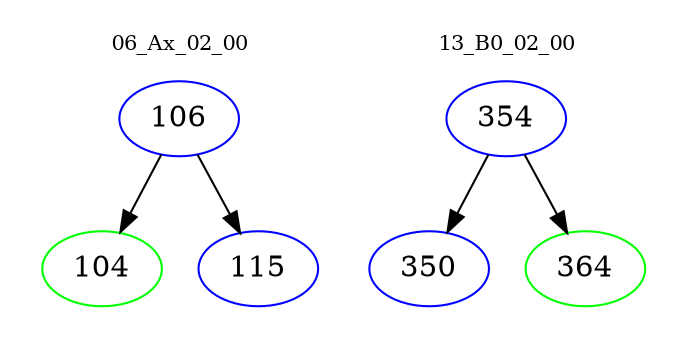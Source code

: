 digraph{
subgraph cluster_0 {
color = white
label = "06_Ax_02_00";
fontsize=10;
T0_106 [label="106", color="blue"]
T0_106 -> T0_104 [color="black"]
T0_104 [label="104", color="green"]
T0_106 -> T0_115 [color="black"]
T0_115 [label="115", color="blue"]
}
subgraph cluster_1 {
color = white
label = "13_B0_02_00";
fontsize=10;
T1_354 [label="354", color="blue"]
T1_354 -> T1_350 [color="black"]
T1_350 [label="350", color="blue"]
T1_354 -> T1_364 [color="black"]
T1_364 [label="364", color="green"]
}
}
